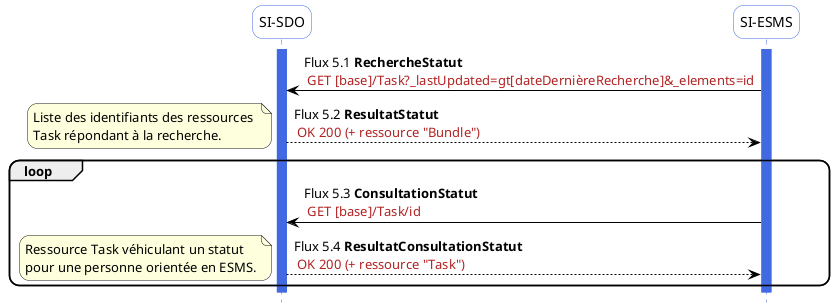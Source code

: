 @startuml flux5
hide footbox

skinparam sequence {
 arrowColor black
 ParticipantBorderColor RoyalBlue
 ParticipantBackgroundColor white
 LifeLineBorderColor RoyalBlue
 LifeLineBackgroundColor RoyalBlue
 ParticipantFontSize 14
 ParticipantFontName arial
 ParticipantPadding 20
}
skinparam  roundcorner 20


participant "SI-SDO" as SDO
participant "SI-ESMS" as ESMS
activate SDO
activate ESMS


ESMS-[#black]> SDO : Flux 5.1 **RechercheStatut** \n <color #FireBrick>GET [base]/Task?_lastUpdated=gt[dateDernièreRecherche]&_elements=id</color>
SDO-[#black]-> ESMS: Flux 5.2 **ResultatStatut** \n <color #FireBrick>OK 200 (+ ressource "Bundle")</color>

note left
Liste des identifiants des ressources 
Task répondant à la recherche.
end note

loop 
ESMS-[#black]> SDO : Flux 5.3 **ConsultationStatut** \n <color #FireBrick>GET [base]/Task/id</color>
SDO-[#black]-> ESMS: Flux 5.4 **ResultatConsultationStatut** \n <color #FireBrick>OK 200 (+ ressource "Task")</color>
note left
Ressource Task véhiculant un statut
pour une personne orientée en ESMS.
end note
end loop




deactivate SDO
deactivate ESMS
@enduml